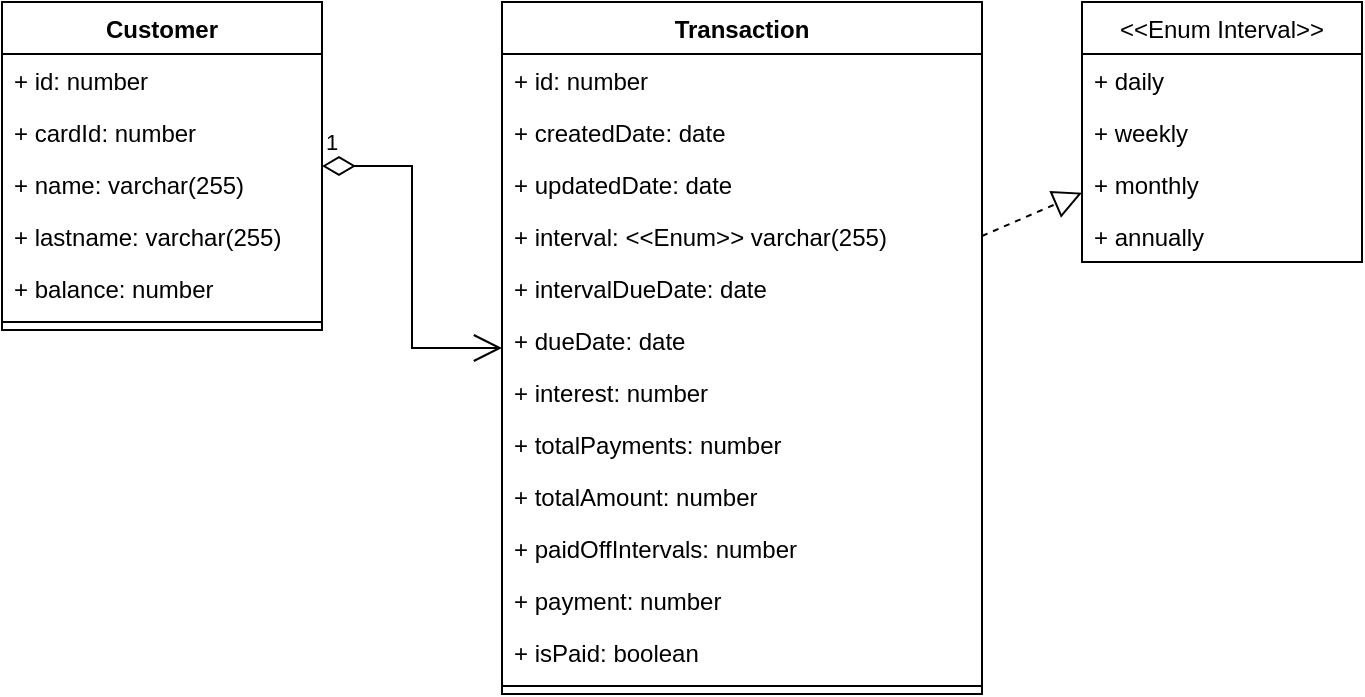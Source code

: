 <mxfile version="20.6.0" type="device" pages="2"><diagram id="VfJ5KJXN1bASnTl9ObvX" name="Page-1"><mxGraphModel dx="1038" dy="547" grid="1" gridSize="10" guides="1" tooltips="1" connect="1" arrows="1" fold="1" page="1" pageScale="1" pageWidth="827" pageHeight="1169" math="0" shadow="0"><root><mxCell id="0"/><mxCell id="1" parent="0"/><mxCell id="PWqEBixigpcoz1_G4Fm2-1" value="Customer" style="swimlane;fontStyle=1;align=center;verticalAlign=top;childLayout=stackLayout;horizontal=1;startSize=26;horizontalStack=0;resizeParent=1;resizeParentMax=0;resizeLast=0;collapsible=1;marginBottom=0;" parent="1" vertex="1"><mxGeometry x="100" y="90" width="160" height="164" as="geometry"/></mxCell><mxCell id="PWqEBixigpcoz1_G4Fm2-10" value="+ id: number" style="text;strokeColor=none;fillColor=none;align=left;verticalAlign=top;spacingLeft=4;spacingRight=4;overflow=hidden;rotatable=0;points=[[0,0.5],[1,0.5]];portConstraint=eastwest;" parent="PWqEBixigpcoz1_G4Fm2-1" vertex="1"><mxGeometry y="26" width="160" height="26" as="geometry"/></mxCell><mxCell id="PWqEBixigpcoz1_G4Fm2-12" value="+ cardId: number" style="text;strokeColor=none;fillColor=none;align=left;verticalAlign=top;spacingLeft=4;spacingRight=4;overflow=hidden;rotatable=0;points=[[0,0.5],[1,0.5]];portConstraint=eastwest;" parent="PWqEBixigpcoz1_G4Fm2-1" vertex="1"><mxGeometry y="52" width="160" height="26" as="geometry"/></mxCell><mxCell id="PWqEBixigpcoz1_G4Fm2-11" value="+ name: varchar(255)" style="text;strokeColor=none;fillColor=none;align=left;verticalAlign=top;spacingLeft=4;spacingRight=4;overflow=hidden;rotatable=0;points=[[0,0.5],[1,0.5]];portConstraint=eastwest;" parent="PWqEBixigpcoz1_G4Fm2-1" vertex="1"><mxGeometry y="78" width="160" height="26" as="geometry"/></mxCell><mxCell id="PWqEBixigpcoz1_G4Fm2-13" value="+ lastname: varchar(255)" style="text;strokeColor=none;fillColor=none;align=left;verticalAlign=top;spacingLeft=4;spacingRight=4;overflow=hidden;rotatable=0;points=[[0,0.5],[1,0.5]];portConstraint=eastwest;" parent="PWqEBixigpcoz1_G4Fm2-1" vertex="1"><mxGeometry y="104" width="160" height="26" as="geometry"/></mxCell><mxCell id="PWqEBixigpcoz1_G4Fm2-2" value="+ balance: number&#10;" style="text;strokeColor=none;fillColor=none;align=left;verticalAlign=top;spacingLeft=4;spacingRight=4;overflow=hidden;rotatable=0;points=[[0,0.5],[1,0.5]];portConstraint=eastwest;" parent="PWqEBixigpcoz1_G4Fm2-1" vertex="1"><mxGeometry y="130" width="160" height="26" as="geometry"/></mxCell><mxCell id="PWqEBixigpcoz1_G4Fm2-3" value="" style="line;strokeWidth=1;fillColor=none;align=left;verticalAlign=middle;spacingTop=-1;spacingLeft=3;spacingRight=3;rotatable=0;labelPosition=right;points=[];portConstraint=eastwest;strokeColor=inherit;" parent="PWqEBixigpcoz1_G4Fm2-1" vertex="1"><mxGeometry y="156" width="160" height="8" as="geometry"/></mxCell><mxCell id="PWqEBixigpcoz1_G4Fm2-5" value="Transaction" style="swimlane;fontStyle=1;align=center;verticalAlign=top;childLayout=stackLayout;horizontal=1;startSize=26;horizontalStack=0;resizeParent=1;resizeParentMax=0;resizeLast=0;collapsible=1;marginBottom=0;" parent="1" vertex="1"><mxGeometry x="350" y="90" width="240" height="346" as="geometry"/></mxCell><mxCell id="PWqEBixigpcoz1_G4Fm2-14" value="+ id: number " style="text;strokeColor=none;fillColor=none;align=left;verticalAlign=top;spacingLeft=4;spacingRight=4;overflow=hidden;rotatable=0;points=[[0,0.5],[1,0.5]];portConstraint=eastwest;" parent="PWqEBixigpcoz1_G4Fm2-5" vertex="1"><mxGeometry y="26" width="240" height="26" as="geometry"/></mxCell><mxCell id="PWqEBixigpcoz1_G4Fm2-16" value="+ createdDate: date " style="text;strokeColor=none;fillColor=none;align=left;verticalAlign=top;spacingLeft=4;spacingRight=4;overflow=hidden;rotatable=0;points=[[0,0.5],[1,0.5]];portConstraint=eastwest;" parent="PWqEBixigpcoz1_G4Fm2-5" vertex="1"><mxGeometry y="52" width="240" height="26" as="geometry"/></mxCell><mxCell id="PWqEBixigpcoz1_G4Fm2-22" value="+ updatedDate: date " style="text;strokeColor=none;fillColor=none;align=left;verticalAlign=top;spacingLeft=4;spacingRight=4;overflow=hidden;rotatable=0;points=[[0,0.5],[1,0.5]];portConstraint=eastwest;" parent="PWqEBixigpcoz1_G4Fm2-5" vertex="1"><mxGeometry y="78" width="240" height="26" as="geometry"/></mxCell><mxCell id="PWqEBixigpcoz1_G4Fm2-36" value="+ interval: &lt;&lt;Enum&gt;&gt; varchar(255) " style="text;strokeColor=none;fillColor=none;align=left;verticalAlign=top;spacingLeft=4;spacingRight=4;overflow=hidden;rotatable=0;points=[[0,0.5],[1,0.5]];portConstraint=eastwest;" parent="PWqEBixigpcoz1_G4Fm2-5" vertex="1"><mxGeometry y="104" width="240" height="26" as="geometry"/></mxCell><mxCell id="PWqEBixigpcoz1_G4Fm2-37" value="+ intervalDueDate: date " style="text;strokeColor=none;fillColor=none;align=left;verticalAlign=top;spacingLeft=4;spacingRight=4;overflow=hidden;rotatable=0;points=[[0,0.5],[1,0.5]];portConstraint=eastwest;" parent="PWqEBixigpcoz1_G4Fm2-5" vertex="1"><mxGeometry y="130" width="240" height="26" as="geometry"/></mxCell><mxCell id="PWqEBixigpcoz1_G4Fm2-35" value="+ dueDate: date " style="text;strokeColor=none;fillColor=none;align=left;verticalAlign=top;spacingLeft=4;spacingRight=4;overflow=hidden;rotatable=0;points=[[0,0.5],[1,0.5]];portConstraint=eastwest;" parent="PWqEBixigpcoz1_G4Fm2-5" vertex="1"><mxGeometry y="156" width="240" height="26" as="geometry"/></mxCell><mxCell id="PWqEBixigpcoz1_G4Fm2-38" value="+ interest: number " style="text;strokeColor=none;fillColor=none;align=left;verticalAlign=top;spacingLeft=4;spacingRight=4;overflow=hidden;rotatable=0;points=[[0,0.5],[1,0.5]];portConstraint=eastwest;" parent="PWqEBixigpcoz1_G4Fm2-5" vertex="1"><mxGeometry y="182" width="240" height="26" as="geometry"/></mxCell><mxCell id="PWqEBixigpcoz1_G4Fm2-19" value="+ totalPayments: number &#10; " style="text;strokeColor=none;fillColor=none;align=left;verticalAlign=top;spacingLeft=4;spacingRight=4;overflow=hidden;rotatable=0;points=[[0,0.5],[1,0.5]];portConstraint=eastwest;" parent="PWqEBixigpcoz1_G4Fm2-5" vertex="1"><mxGeometry y="208" width="240" height="26" as="geometry"/></mxCell><mxCell id="PWqEBixigpcoz1_G4Fm2-23" value="+ totalAmount: number " style="text;strokeColor=none;fillColor=none;align=left;verticalAlign=top;spacingLeft=4;spacingRight=4;overflow=hidden;rotatable=0;points=[[0,0.5],[1,0.5]];portConstraint=eastwest;" parent="PWqEBixigpcoz1_G4Fm2-5" vertex="1"><mxGeometry y="234" width="240" height="26" as="geometry"/></mxCell><mxCell id="PWqEBixigpcoz1_G4Fm2-21" value="+ paidOffIntervals: number" style="text;strokeColor=none;fillColor=none;align=left;verticalAlign=top;spacingLeft=4;spacingRight=4;overflow=hidden;rotatable=0;points=[[0,0.5],[1,0.5]];portConstraint=eastwest;" parent="PWqEBixigpcoz1_G4Fm2-5" vertex="1"><mxGeometry y="260" width="240" height="26" as="geometry"/></mxCell><mxCell id="PWqEBixigpcoz1_G4Fm2-39" value="+ payment: number " style="text;strokeColor=none;fillColor=none;align=left;verticalAlign=top;spacingLeft=4;spacingRight=4;overflow=hidden;rotatable=0;points=[[0,0.5],[1,0.5]];portConstraint=eastwest;" parent="PWqEBixigpcoz1_G4Fm2-5" vertex="1"><mxGeometry y="286" width="240" height="26" as="geometry"/></mxCell><mxCell id="PWqEBixigpcoz1_G4Fm2-47" value="+ isPaid: boolean" style="text;strokeColor=none;fillColor=none;align=left;verticalAlign=top;spacingLeft=4;spacingRight=4;overflow=hidden;rotatable=0;points=[[0,0.5],[1,0.5]];portConstraint=eastwest;" parent="PWqEBixigpcoz1_G4Fm2-5" vertex="1"><mxGeometry y="312" width="240" height="26" as="geometry"/></mxCell><mxCell id="PWqEBixigpcoz1_G4Fm2-7" value="" style="line;strokeWidth=1;fillColor=none;align=left;verticalAlign=middle;spacingTop=-1;spacingLeft=3;spacingRight=3;rotatable=0;labelPosition=right;points=[];portConstraint=eastwest;strokeColor=inherit;" parent="PWqEBixigpcoz1_G4Fm2-5" vertex="1"><mxGeometry y="338" width="240" height="8" as="geometry"/></mxCell><mxCell id="PWqEBixigpcoz1_G4Fm2-9" value="1" style="endArrow=open;html=1;endSize=12;startArrow=diamondThin;startSize=14;startFill=0;edgeStyle=orthogonalEdgeStyle;align=left;verticalAlign=bottom;rounded=0;" parent="1" source="PWqEBixigpcoz1_G4Fm2-1" target="PWqEBixigpcoz1_G4Fm2-5" edge="1"><mxGeometry x="-1" y="3" relative="1" as="geometry"><mxPoint x="330" y="280" as="sourcePoint"/><mxPoint x="490" y="280" as="targetPoint"/></mxGeometry></mxCell><mxCell id="PWqEBixigpcoz1_G4Fm2-40" value="&lt;&lt;Enum Interval&gt;&gt;" style="swimlane;fontStyle=0;childLayout=stackLayout;horizontal=1;startSize=26;fillColor=none;horizontalStack=0;resizeParent=1;resizeParentMax=0;resizeLast=0;collapsible=1;marginBottom=0;" parent="1" vertex="1"><mxGeometry x="640" y="90" width="140" height="130" as="geometry"/></mxCell><mxCell id="PWqEBixigpcoz1_G4Fm2-44" value="+ daily" style="text;strokeColor=none;fillColor=none;align=left;verticalAlign=top;spacingLeft=4;spacingRight=4;overflow=hidden;rotatable=0;points=[[0,0.5],[1,0.5]];portConstraint=eastwest;" parent="PWqEBixigpcoz1_G4Fm2-40" vertex="1"><mxGeometry y="26" width="140" height="26" as="geometry"/></mxCell><mxCell id="PWqEBixigpcoz1_G4Fm2-41" value="+ weekly" style="text;strokeColor=none;fillColor=none;align=left;verticalAlign=top;spacingLeft=4;spacingRight=4;overflow=hidden;rotatable=0;points=[[0,0.5],[1,0.5]];portConstraint=eastwest;" parent="PWqEBixigpcoz1_G4Fm2-40" vertex="1"><mxGeometry y="52" width="140" height="26" as="geometry"/></mxCell><mxCell id="PWqEBixigpcoz1_G4Fm2-42" value="+ monthly" style="text;strokeColor=none;fillColor=none;align=left;verticalAlign=top;spacingLeft=4;spacingRight=4;overflow=hidden;rotatable=0;points=[[0,0.5],[1,0.5]];portConstraint=eastwest;" parent="PWqEBixigpcoz1_G4Fm2-40" vertex="1"><mxGeometry y="78" width="140" height="26" as="geometry"/></mxCell><mxCell id="PWqEBixigpcoz1_G4Fm2-43" value="+ annually" style="text;strokeColor=none;fillColor=none;align=left;verticalAlign=top;spacingLeft=4;spacingRight=4;overflow=hidden;rotatable=0;points=[[0,0.5],[1,0.5]];portConstraint=eastwest;" parent="PWqEBixigpcoz1_G4Fm2-40" vertex="1"><mxGeometry y="104" width="140" height="26" as="geometry"/></mxCell><mxCell id="PWqEBixigpcoz1_G4Fm2-46" value="" style="endArrow=block;dashed=1;endFill=0;endSize=12;html=1;rounded=0;exitX=1;exitY=0.5;exitDx=0;exitDy=0;" parent="1" source="PWqEBixigpcoz1_G4Fm2-36" target="PWqEBixigpcoz1_G4Fm2-40" edge="1"><mxGeometry width="160" relative="1" as="geometry"><mxPoint x="330" y="280" as="sourcePoint"/><mxPoint x="490" y="280" as="targetPoint"/></mxGeometry></mxCell></root></mxGraphModel></diagram><diagram id="wn1zwJEcxsw4ogLlbIXn" name="Page-2"><mxGraphModel dx="1038" dy="547" grid="1" gridSize="10" guides="1" tooltips="1" connect="1" arrows="1" fold="1" page="1" pageScale="1" pageWidth="827" pageHeight="1169" math="0" shadow="0"><root><mxCell id="0"/><mxCell id="1" parent="0"/><mxCell id="R7KXZxzCd638QpMrgKqj-2" value="backend" style="rounded=0;whiteSpace=wrap;html=1;" vertex="1" parent="1"><mxGeometry x="320" y="240" width="120" height="60" as="geometry"/></mxCell><mxCell id="R7KXZxzCd638QpMrgKqj-3" value="frontend" style="rounded=0;whiteSpace=wrap;html=1;" vertex="1" parent="1"><mxGeometry x="320" y="160" width="120" height="60" as="geometry"/></mxCell><mxCell id="R7KXZxzCd638QpMrgKqj-4" value="" style="rounded=0;whiteSpace=wrap;html=1;fillColor=none;dashed=1;" vertex="1" parent="1"><mxGeometry x="280" y="120" width="200" height="240" as="geometry"/></mxCell><mxCell id="R7KXZxzCd638QpMrgKqj-5" value="EDHackathon app" style="text;html=1;strokeColor=none;fillColor=none;align=center;verticalAlign=middle;whiteSpace=wrap;rounded=0;dashed=1;" vertex="1" parent="1"><mxGeometry x="290" y="120" width="100" height="30" as="geometry"/></mxCell><mxCell id="R7KXZxzCd638QpMrgKqj-6" value="" style="rounded=0;whiteSpace=wrap;html=1;dashed=1;fillColor=none;" vertex="1" parent="1"><mxGeometry x="560" y="49" width="160" height="120" as="geometry"/></mxCell><mxCell id="R7KXZxzCd638QpMrgKqj-7" value="kibana" style="rounded=0;whiteSpace=wrap;html=1;fillColor=default;" vertex="1" parent="1"><mxGeometry x="580" y="79" width="120" height="60" as="geometry"/></mxCell><mxCell id="R7KXZxzCd638QpMrgKqj-8" value="monitoring" style="text;html=1;strokeColor=none;fillColor=none;align=center;verticalAlign=middle;whiteSpace=wrap;rounded=0;dashed=1;" vertex="1" parent="1"><mxGeometry x="550" y="50" width="100" height="30" as="geometry"/></mxCell><mxCell id="R7KXZxzCd638QpMrgKqj-9" value="" style="rounded=0;whiteSpace=wrap;html=1;dashed=1;fillColor=none;" vertex="1" parent="1"><mxGeometry x="560" y="180" width="160" height="120" as="geometry"/></mxCell><mxCell id="R7KXZxzCd638QpMrgKqj-10" value="elastic" style="rounded=0;whiteSpace=wrap;html=1;fillColor=default;" vertex="1" parent="1"><mxGeometry x="580" y="210" width="120" height="60" as="geometry"/></mxCell><mxCell id="R7KXZxzCd638QpMrgKqj-12" value="" style="rounded=0;whiteSpace=wrap;html=1;dashed=1;fillColor=none;" vertex="1" parent="1"><mxGeometry x="560" y="310" width="160" height="120" as="geometry"/></mxCell><mxCell id="R7KXZxzCd638QpMrgKqj-13" value="activeMQ" style="rounded=0;whiteSpace=wrap;html=1;fillColor=default;" vertex="1" parent="1"><mxGeometry x="580" y="340" width="120" height="60" as="geometry"/></mxCell><mxCell id="R7KXZxzCd638QpMrgKqj-14" value="fulltextsearch Util" style="text;html=1;strokeColor=none;fillColor=none;align=center;verticalAlign=middle;whiteSpace=wrap;rounded=0;" vertex="1" parent="1"><mxGeometry x="570" y="180" width="100" height="30" as="geometry"/></mxCell><mxCell id="R7KXZxzCd638QpMrgKqj-15" value="mqtt notif. module" style="text;html=1;strokeColor=none;fillColor=none;align=center;verticalAlign=middle;whiteSpace=wrap;rounded=0;" vertex="1" parent="1"><mxGeometry x="570" y="310" width="100" height="30" as="geometry"/></mxCell><mxCell id="R7KXZxzCd638QpMrgKqj-18" value="Docker images" style="text;html=1;strokeColor=none;fillColor=none;align=center;verticalAlign=middle;whiteSpace=wrap;rounded=0;" vertex="1" parent="1"><mxGeometry x="610" y="10" width="60" height="30" as="geometry"/></mxCell><mxCell id="R7KXZxzCd638QpMrgKqj-21" value="" style="rounded=0;whiteSpace=wrap;html=1;fillColor=none;dashed=1;" vertex="1" parent="1"><mxGeometry x="280" y="530" width="200" height="120" as="geometry"/></mxCell><mxCell id="R7KXZxzCd638QpMrgKqj-22" value="HW" style="rounded=0;whiteSpace=wrap;html=1;fillColor=default;" vertex="1" parent="1"><mxGeometry x="320" y="560" width="120" height="60" as="geometry"/></mxCell><mxCell id="R7KXZxzCd638QpMrgKqj-26" value="backend" style="rounded=0;whiteSpace=wrap;html=1;fillColor=default;" vertex="1" parent="1"><mxGeometry x="320" y="240" width="120" height="60" as="geometry"/></mxCell><mxCell id="R7KXZxzCd638QpMrgKqj-27" value="frontend" style="rounded=0;whiteSpace=wrap;html=1;fillColor=default;" vertex="1" parent="1"><mxGeometry x="320" y="160" width="120" height="60" as="geometry"/></mxCell><mxCell id="R7KXZxzCd638QpMrgKqj-28" value="Use" style="endArrow=open;endSize=12;dashed=1;html=1;rounded=0;entryX=0;entryY=0.5;entryDx=0;entryDy=0;exitX=1;exitY=0.75;exitDx=0;exitDy=0;" edge="1" parent="1" source="R7KXZxzCd638QpMrgKqj-26" target="R7KXZxzCd638QpMrgKqj-12"><mxGeometry width="160" relative="1" as="geometry"><mxPoint x="330" y="270" as="sourcePoint"/><mxPoint x="490" y="270" as="targetPoint"/></mxGeometry></mxCell><mxCell id="R7KXZxzCd638QpMrgKqj-30" value="Use" style="endArrow=open;endSize=12;dashed=1;html=1;rounded=0;entryX=0;entryY=0.5;entryDx=0;entryDy=0;exitX=1;exitY=0.5;exitDx=0;exitDy=0;" edge="1" parent="1" source="R7KXZxzCd638QpMrgKqj-26" target="R7KXZxzCd638QpMrgKqj-9"><mxGeometry width="160" relative="1" as="geometry"><mxPoint x="330" y="270" as="sourcePoint"/><mxPoint x="490" y="270" as="targetPoint"/></mxGeometry></mxCell><mxCell id="R7KXZxzCd638QpMrgKqj-31" value="Use" style="endArrow=open;endSize=12;dashed=1;html=1;rounded=0;entryX=0;entryY=0.5;entryDx=0;entryDy=0;exitX=1;exitY=0.25;exitDx=0;exitDy=0;" edge="1" parent="1" source="R7KXZxzCd638QpMrgKqj-26" target="R7KXZxzCd638QpMrgKqj-6"><mxGeometry width="160" relative="1" as="geometry"><mxPoint x="330" y="270" as="sourcePoint"/><mxPoint x="490" y="270" as="targetPoint"/></mxGeometry></mxCell><mxCell id="R7KXZxzCd638QpMrgKqj-39" value="" style="edgeStyle=orthogonalEdgeStyle;rounded=0;orthogonalLoop=1;jettySize=auto;html=1;" edge="1" parent="1" source="R7KXZxzCd638QpMrgKqj-32"><mxGeometry relative="1" as="geometry"><mxPoint x="380" y="360" as="targetPoint"/></mxGeometry></mxCell><mxCell id="R7KXZxzCd638QpMrgKqj-32" value="" style="rounded=0;whiteSpace=wrap;html=1;dashed=1;fillColor=none;" vertex="1" parent="1"><mxGeometry x="300" y="380" width="160" height="120" as="geometry"/></mxCell><mxCell id="R7KXZxzCd638QpMrgKqj-33" value="mqtt pre HW" style="rounded=0;whiteSpace=wrap;html=1;fillColor=default;" vertex="1" parent="1"><mxGeometry x="320" y="410" width="120" height="60" as="geometry"/></mxCell><mxCell id="R7KXZxzCd638QpMrgKqj-34" value="mqtt broker" style="text;html=1;strokeColor=none;fillColor=none;align=center;verticalAlign=middle;whiteSpace=wrap;rounded=0;" vertex="1" parent="1"><mxGeometry x="290" y="380" width="100" height="30" as="geometry"/></mxCell><mxCell id="R7KXZxzCd638QpMrgKqj-35" value="Use" style="endArrow=open;endSize=12;dashed=1;html=1;rounded=0;exitX=0.5;exitY=0;exitDx=0;exitDy=0;entryX=0.5;entryY=1;entryDx=0;entryDy=0;" edge="1" parent="1" source="R7KXZxzCd638QpMrgKqj-22" target="R7KXZxzCd638QpMrgKqj-33"><mxGeometry width="160" relative="1" as="geometry"><mxPoint x="390" y="270" as="sourcePoint"/><mxPoint x="310" y="460" as="targetPoint"/></mxGeometry></mxCell></root></mxGraphModel></diagram></mxfile>